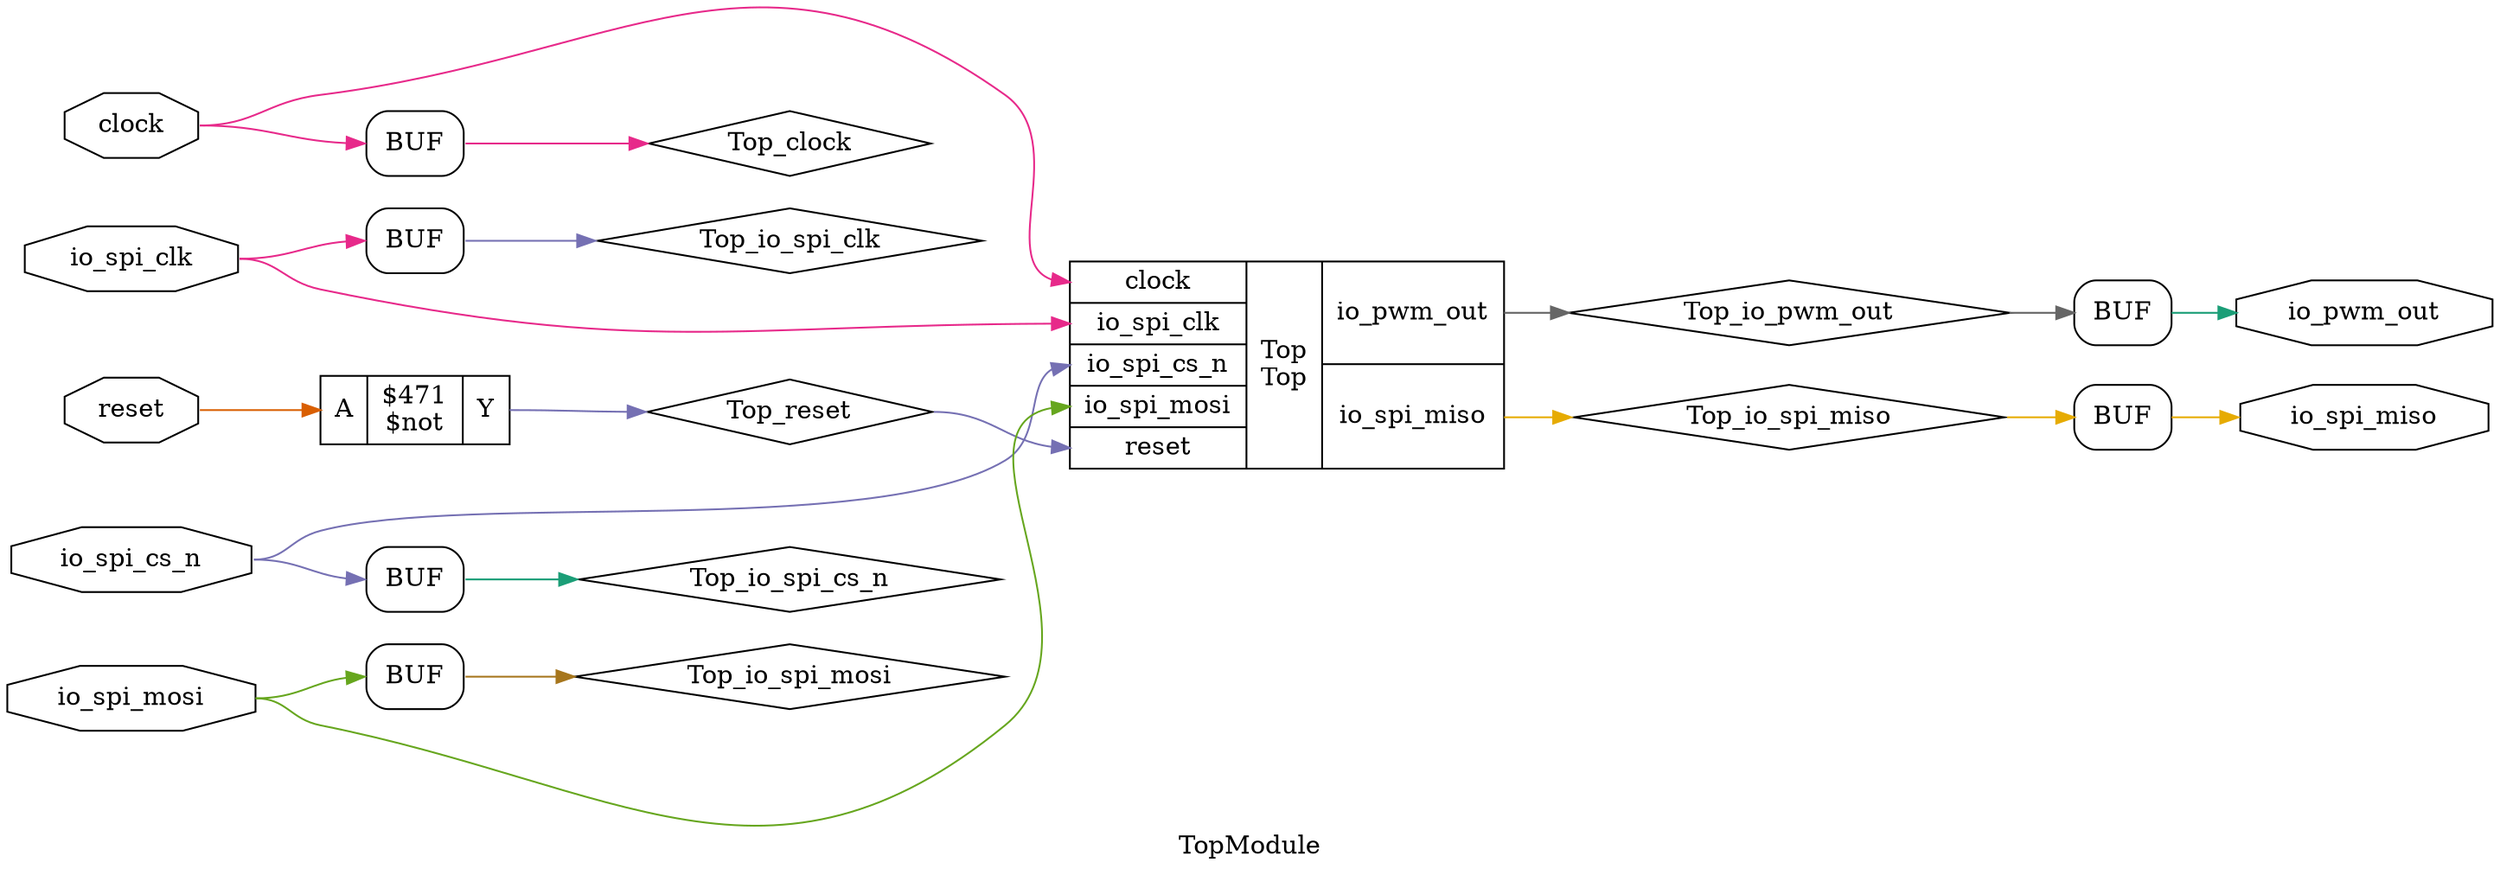 digraph "TopModule" {
label="TopModule";
rankdir="LR";
remincross=true;
n1 [ shape=diamond, label="Top_clock", color="black", fontcolor="black" ];
n2 [ shape=diamond, label="Top_io_pwm_out", color="black", fontcolor="black" ];
n3 [ shape=diamond, label="Top_io_spi_clk", color="black", fontcolor="black" ];
n4 [ shape=diamond, label="Top_io_spi_cs_n", color="black", fontcolor="black" ];
n5 [ shape=diamond, label="Top_io_spi_miso", color="black", fontcolor="black" ];
n6 [ shape=diamond, label="Top_io_spi_mosi", color="black", fontcolor="black" ];
n7 [ shape=diamond, label="Top_reset", color="black", fontcolor="black" ];
n8 [ shape=octagon, label="clock", color="black", fontcolor="black" ];
n9 [ shape=octagon, label="io_pwm_out", color="black", fontcolor="black" ];
n10 [ shape=octagon, label="io_spi_clk", color="black", fontcolor="black" ];
n11 [ shape=octagon, label="io_spi_cs_n", color="black", fontcolor="black" ];
n12 [ shape=octagon, label="io_spi_miso", color="black", fontcolor="black" ];
n13 [ shape=octagon, label="io_spi_mosi", color="black", fontcolor="black" ];
n14 [ shape=octagon, label="reset", color="black", fontcolor="black" ];
{ rank="source"; n10; n11; n13; n14; n8;}
{ rank="sink"; n12; n9;}
c17 [ shape=record, label="{{<p15> A}|$471\n$not|{<p16> Y}}" ];
c18 [ shape=record, label="{{<p8> clock|<p10> io_spi_clk|<p11> io_spi_cs_n|<p13> io_spi_mosi|<p14> reset}|Top\nTop|{<p9> io_pwm_out|<p12> io_spi_miso}}" ];
x0 [shape=box, style=rounded, label="BUF"];
x1 [shape=box, style=rounded, label="BUF"];
x2 [shape=box, style=rounded, label="BUF"];
x3 [shape=box, style=rounded, label="BUF"];
x4 [shape=box, style=rounded, label="BUF"];
x5 [shape=box, style=rounded, label="BUF"];
x0:e:e -> n1:w [colorscheme="dark28", color="4", fontcolor="4", label=""];
n10:e -> c18:p10:w [colorscheme="dark28", color="4", fontcolor="4", label=""];
n10:e -> x1:w:w [colorscheme="dark28", color="4", fontcolor="4", label=""];
n11:e -> c18:p11:w [colorscheme="dark28", color="3", fontcolor="3", label=""];
n11:e -> x2:w:w [colorscheme="dark28", color="3", fontcolor="3", label=""];
x5:e:e -> n12:w [colorscheme="dark28", color="6", fontcolor="6", label=""];
n13:e -> c18:p13:w [colorscheme="dark28", color="5", fontcolor="5", label=""];
n13:e -> x3:w:w [colorscheme="dark28", color="5", fontcolor="5", label=""];
n14:e -> c17:p15:w [colorscheme="dark28", color="2", fontcolor="2", label=""];
c18:p9:e -> n2:w [colorscheme="dark28", color="8", fontcolor="8", label=""];
n2:e -> x4:w:w [colorscheme="dark28", color="8", fontcolor="8", label=""];
x1:e:e -> n3:w [colorscheme="dark28", color="3", fontcolor="3", label=""];
x2:e:e -> n4:w [colorscheme="dark28", color="1", fontcolor="1", label=""];
c18:p12:e -> n5:w [colorscheme="dark28", color="6", fontcolor="6", label=""];
n5:e -> x5:w:w [colorscheme="dark28", color="6", fontcolor="6", label=""];
x3:e:e -> n6:w [colorscheme="dark28", color="7", fontcolor="7", label=""];
c17:p16:e -> n7:w [colorscheme="dark28", color="3", fontcolor="3", label=""];
n7:e -> c18:p14:w [colorscheme="dark28", color="3", fontcolor="3", label=""];
n8:e -> c18:p8:w [colorscheme="dark28", color="4", fontcolor="4", label=""];
n8:e -> x0:w:w [colorscheme="dark28", color="4", fontcolor="4", label=""];
x4:e:e -> n9:w [colorscheme="dark28", color="1", fontcolor="1", label=""];
}
